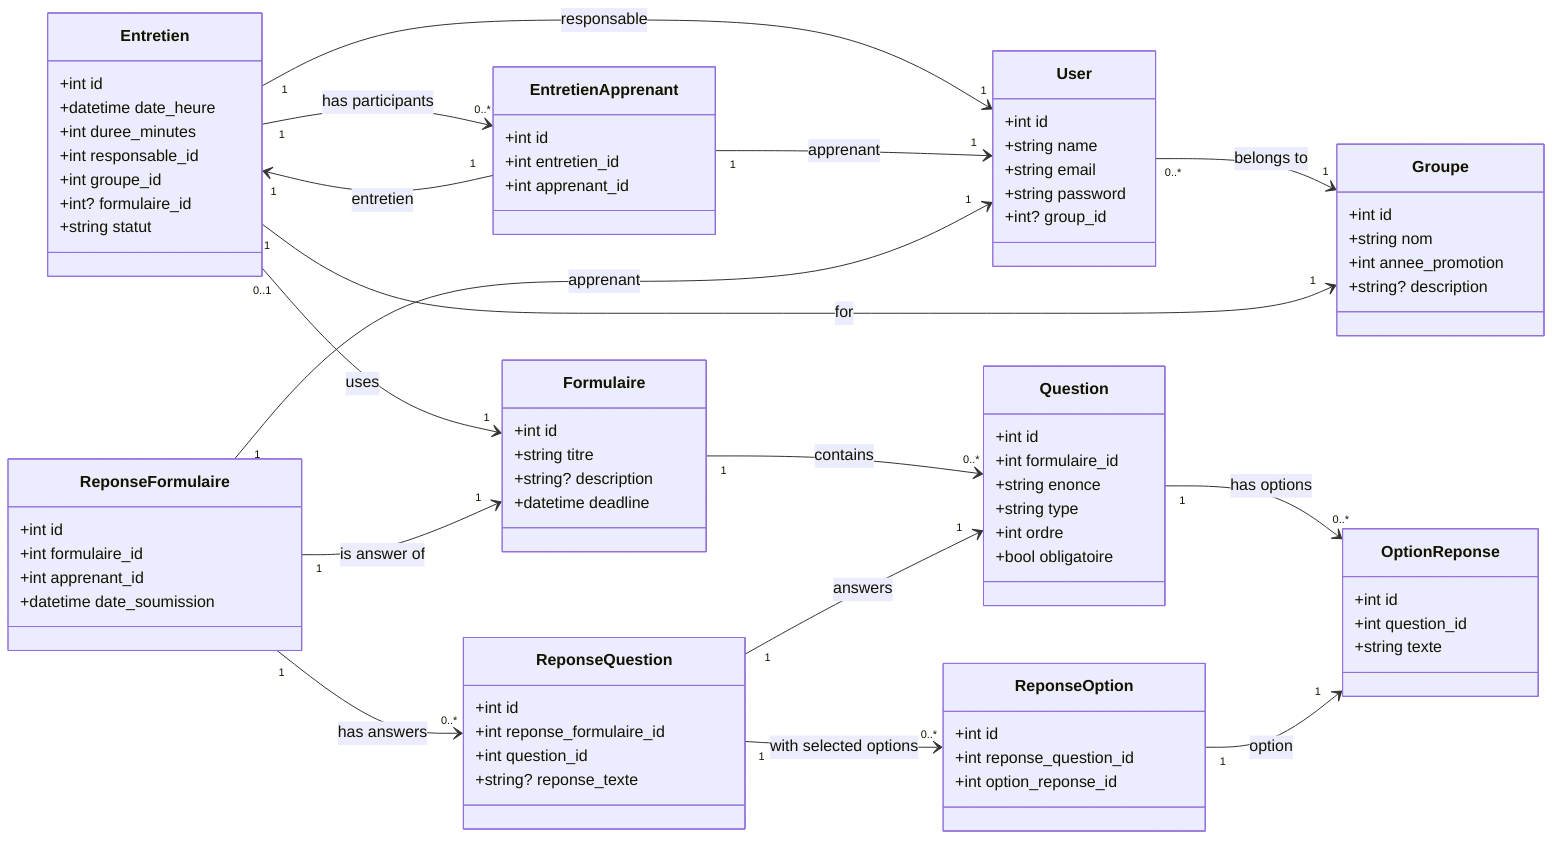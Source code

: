 classDiagram
    direction LR

    %% ==== Entities ====
    class User {
        +int id
        +string name
        +string email
        +string password
        +int? group_id
    }

    class Groupe {
        +int id
        +string nom
        +int annee_promotion
        +string? description
    }

    class Formulaire {
        +int id
        +string titre
        +string? description
        +datetime deadline
    }

    class Question {
        +int id
        +int formulaire_id
        +string enonce
        +string type
        +int ordre
        +bool obligatoire
    }

    class OptionReponse {
        +int id
        +int question_id
        +string texte
    }

    class Entretien {
        +int id
        +datetime date_heure
        +int duree_minutes
        +int responsable_id
        +int groupe_id
        +int? formulaire_id
        +string statut
    }

    class EntretienApprenant {
        +int id
        +int entretien_id
        +int apprenant_id
    }

    class ReponseFormulaire {
        +int id
        +int formulaire_id
        +int apprenant_id
        +datetime date_soumission
    }

    class ReponseQuestion {
        +int id
        +int reponse_formulaire_id
        +int question_id
        +string? reponse_texte
    }

    class ReponseOption {
        +int id
        +int reponse_question_id
        +int option_reponse_id
    }

    %% ==== Relationships ====

    %% Users
    User "0..*" --> "1" Groupe : belongs to
    Entretien "1" --> "1" User : responsable
    EntretienApprenant "1" --> "1" User : apprenant
    ReponseFormulaire "1" --> "1" User : apprenant

    %% Groupe
    Entretien "1" --> "1" Groupe : for

    %% Formulaire
    Formulaire "1" --> "0..*" Question : contains
    Entretien "0..1" --> "1" Formulaire : uses
    ReponseFormulaire "1" --> "1" Formulaire : is answer of

    %% Questions
    Question "1" --> "0..*" OptionReponse : has options
    ReponseFormulaire "1" --> "0..*" ReponseQuestion : has answers
    ReponseQuestion "1" --> "1" Question : answers
    ReponseQuestion "1" --> "0..*" ReponseOption : with selected options
    ReponseOption "1" --> "1" OptionReponse : option

    %% Entretien & participation
    Entretien "1" --> "0..*" EntretienApprenant : has participants
    EntretienApprenant "1" --> "1" Entretien : entretien